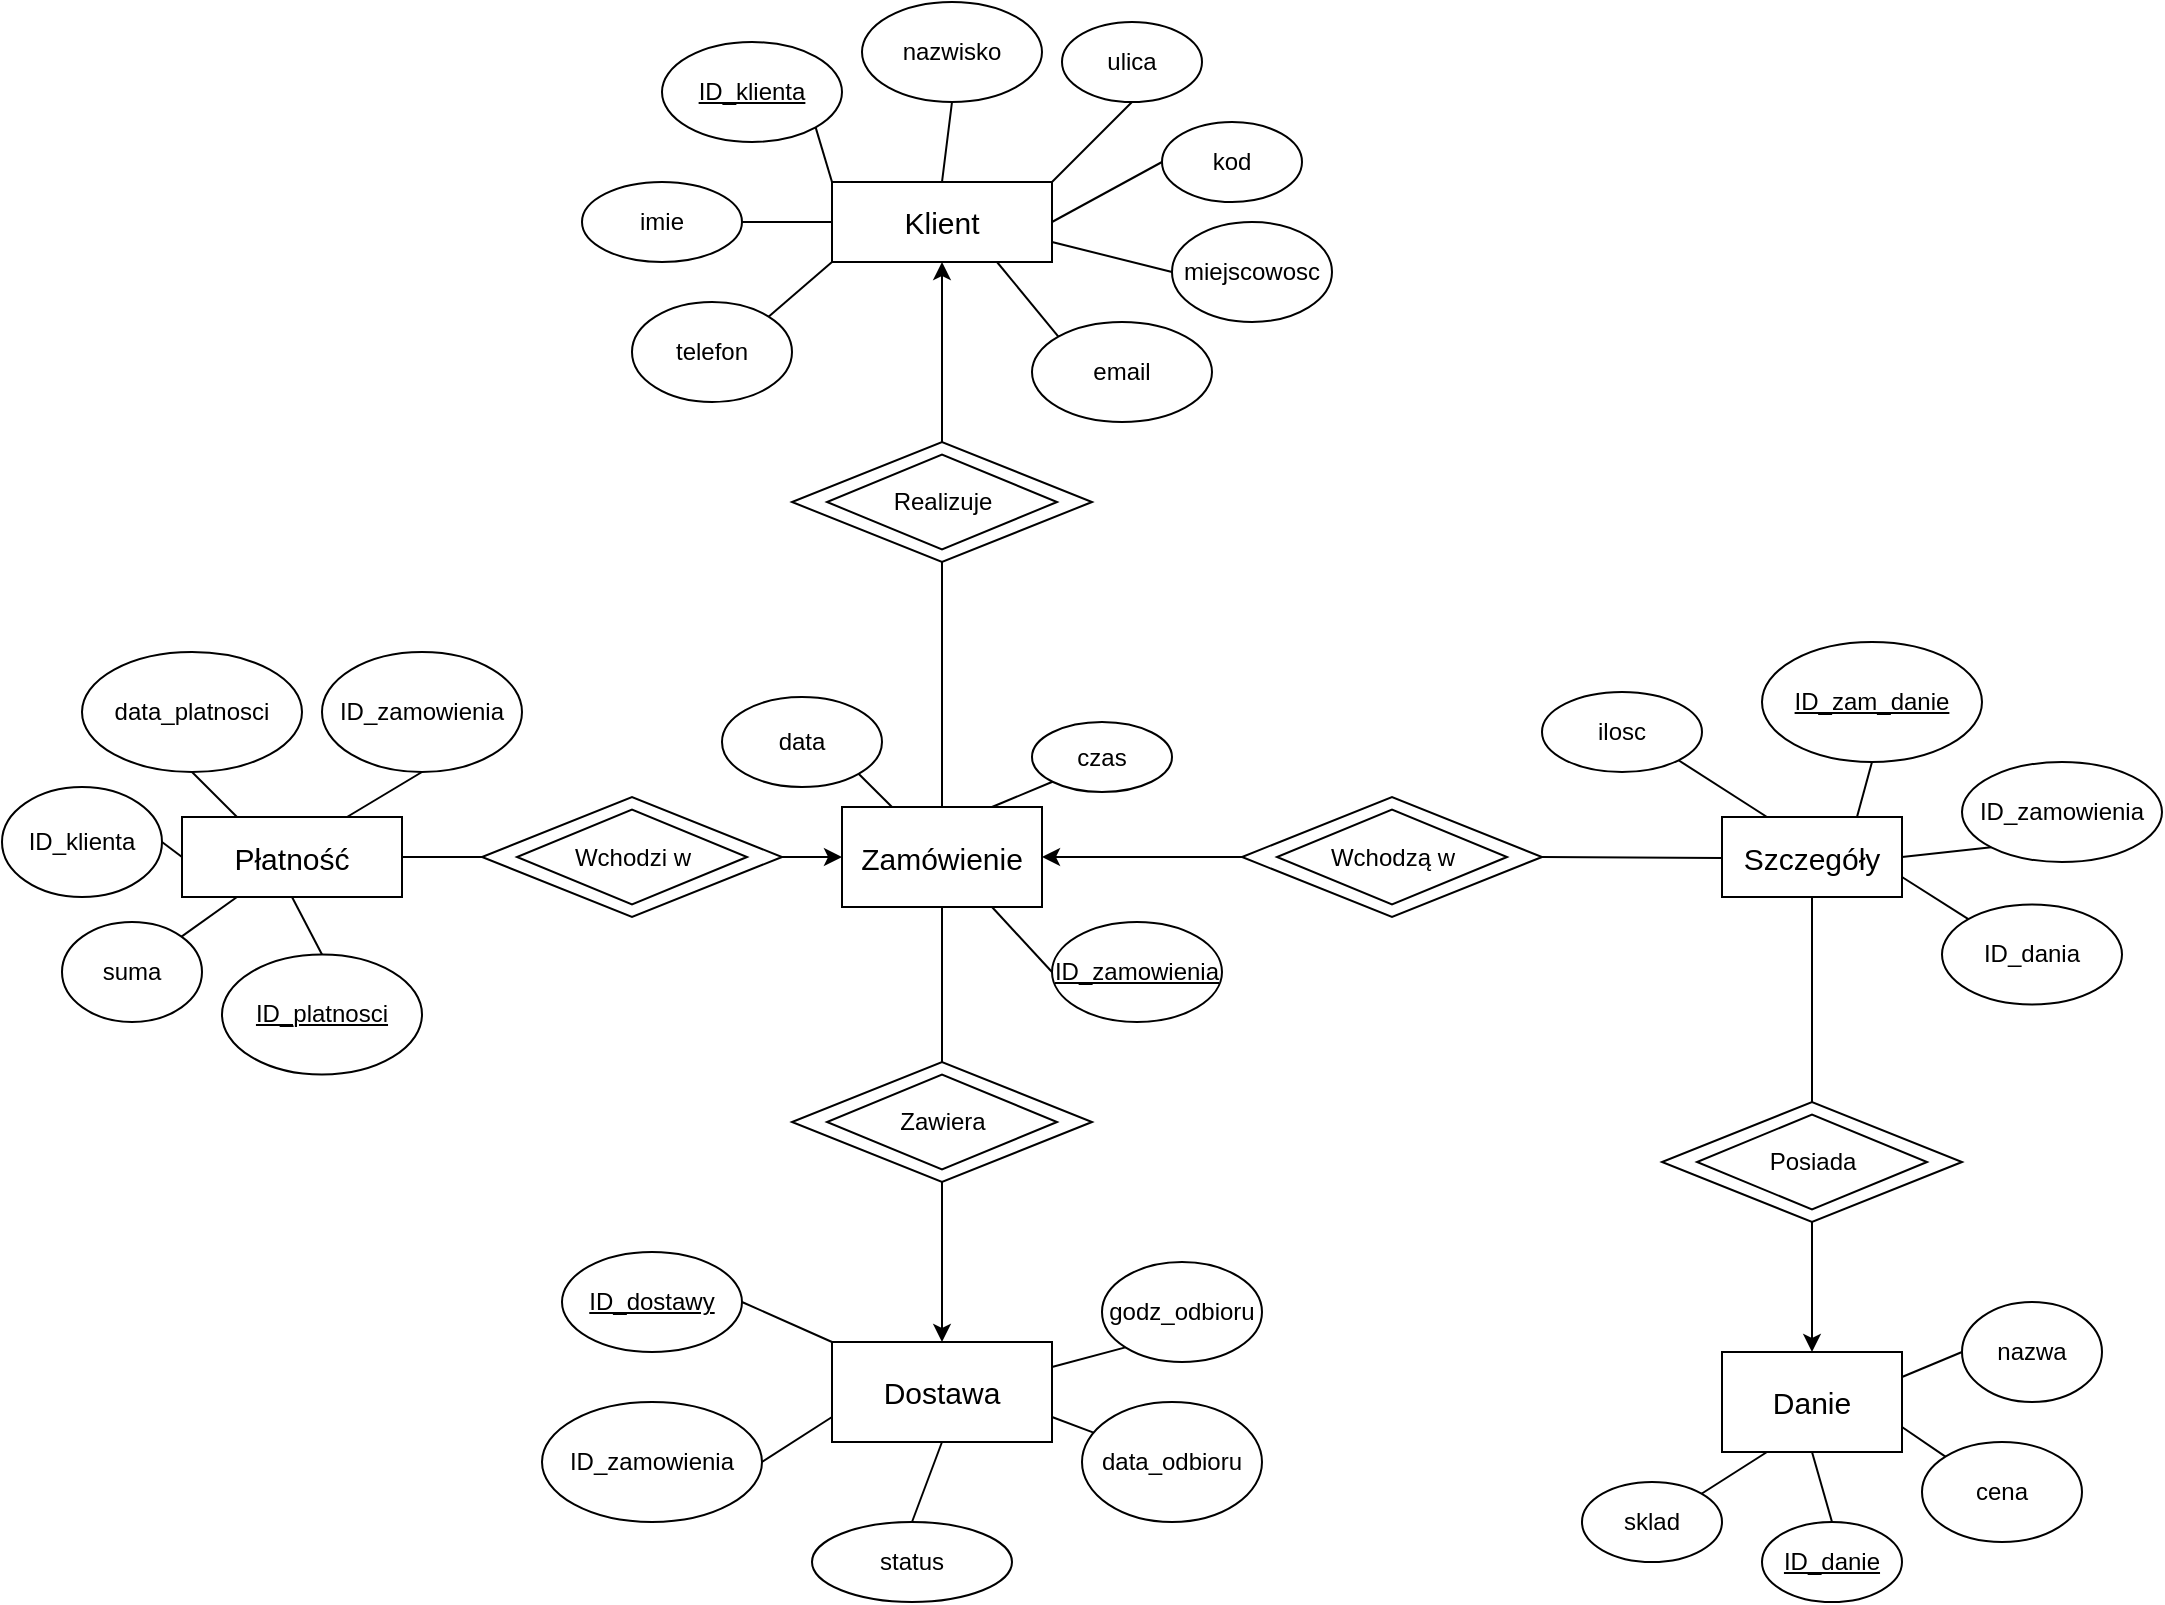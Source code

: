 <mxfile version="21.1.2" type="device">
  <diagram name="Page-1" id="74e2e168-ea6b-b213-b513-2b3c1d86103e">
    <mxGraphModel dx="1586" dy="860" grid="1" gridSize="10" guides="1" tooltips="1" connect="1" arrows="1" fold="1" page="1" pageScale="1" pageWidth="1100" pageHeight="850" background="none" math="0" shadow="0">
      <root>
        <mxCell id="0" />
        <mxCell id="1" parent="0" />
        <mxCell id="E6c6x8Zhx2v9xlgIFuhv-1" value="&lt;font style=&quot;font-size: 15px;&quot;&gt;Zamówienie&lt;/font&gt;" style="rounded=0;whiteSpace=wrap;html=1;" vertex="1" parent="1">
          <mxGeometry x="420" y="422.5" width="100" height="50" as="geometry" />
        </mxCell>
        <mxCell id="E6c6x8Zhx2v9xlgIFuhv-3" value="&lt;font style=&quot;font-size: 12px;&quot;&gt;data&lt;/font&gt;" style="ellipse;whiteSpace=wrap;html=1;" vertex="1" parent="1">
          <mxGeometry x="360" y="367.5" width="80" height="45" as="geometry" />
        </mxCell>
        <mxCell id="E6c6x8Zhx2v9xlgIFuhv-4" value="&lt;font style=&quot;font-size: 12px;&quot;&gt;czas&lt;/font&gt;" style="ellipse;whiteSpace=wrap;html=1;" vertex="1" parent="1">
          <mxGeometry x="515" y="380" width="70" height="35" as="geometry" />
        </mxCell>
        <mxCell id="E6c6x8Zhx2v9xlgIFuhv-5" value="&lt;font style=&quot;font-size: 15px;&quot;&gt;Płatność&lt;/font&gt;" style="rounded=0;whiteSpace=wrap;html=1;" vertex="1" parent="1">
          <mxGeometry x="90" y="427.5" width="110" height="40" as="geometry" />
        </mxCell>
        <mxCell id="E6c6x8Zhx2v9xlgIFuhv-6" value="&lt;u&gt;ID_platnosci&lt;/u&gt;" style="ellipse;whiteSpace=wrap;html=1;" vertex="1" parent="1">
          <mxGeometry x="110" y="496.25" width="100" height="60" as="geometry" />
        </mxCell>
        <mxCell id="E6c6x8Zhx2v9xlgIFuhv-7" value="&lt;font style=&quot;font-size: 12px;&quot;&gt;data_platnosci&lt;/font&gt;" style="ellipse;whiteSpace=wrap;html=1;" vertex="1" parent="1">
          <mxGeometry x="40" y="345" width="110" height="60" as="geometry" />
        </mxCell>
        <mxCell id="E6c6x8Zhx2v9xlgIFuhv-8" value="ID_zamowienia" style="ellipse;whiteSpace=wrap;html=1;" vertex="1" parent="1">
          <mxGeometry x="160" y="345" width="100" height="60" as="geometry" />
        </mxCell>
        <mxCell id="E6c6x8Zhx2v9xlgIFuhv-9" value="&lt;font style=&quot;font-size: 12px;&quot;&gt;ID_klienta&lt;/font&gt;" style="ellipse;whiteSpace=wrap;html=1;" vertex="1" parent="1">
          <mxGeometry y="412.5" width="80" height="55" as="geometry" />
        </mxCell>
        <mxCell id="E6c6x8Zhx2v9xlgIFuhv-10" value="&lt;font style=&quot;font-size: 12px;&quot;&gt;suma&lt;/font&gt;" style="ellipse;whiteSpace=wrap;html=1;" vertex="1" parent="1">
          <mxGeometry x="30" y="480" width="70" height="50" as="geometry" />
        </mxCell>
        <mxCell id="E6c6x8Zhx2v9xlgIFuhv-13" value="&lt;font style=&quot;font-size: 15px;&quot;&gt;Szczegóły&lt;/font&gt;" style="rounded=0;whiteSpace=wrap;html=1;" vertex="1" parent="1">
          <mxGeometry x="860" y="427.5" width="90" height="40" as="geometry" />
        </mxCell>
        <mxCell id="E6c6x8Zhx2v9xlgIFuhv-15" value="&lt;u&gt;ID_zamowienia&lt;/u&gt;" style="ellipse;whiteSpace=wrap;html=1;" vertex="1" parent="1">
          <mxGeometry x="525" y="480" width="85" height="50" as="geometry" />
        </mxCell>
        <mxCell id="E6c6x8Zhx2v9xlgIFuhv-16" value="&lt;u&gt;ID_zam_danie&lt;/u&gt;" style="ellipse;whiteSpace=wrap;html=1;" vertex="1" parent="1">
          <mxGeometry x="880" y="340" width="110" height="60" as="geometry" />
        </mxCell>
        <mxCell id="E6c6x8Zhx2v9xlgIFuhv-18" value="ID_zamowienia" style="ellipse;whiteSpace=wrap;html=1;" vertex="1" parent="1">
          <mxGeometry x="980" y="400" width="100" height="50" as="geometry" />
        </mxCell>
        <mxCell id="E6c6x8Zhx2v9xlgIFuhv-19" value="ID_dania" style="ellipse;whiteSpace=wrap;html=1;" vertex="1" parent="1">
          <mxGeometry x="970" y="471.25" width="90" height="50" as="geometry" />
        </mxCell>
        <mxCell id="E6c6x8Zhx2v9xlgIFuhv-23" value="ilosc" style="ellipse;whiteSpace=wrap;html=1;" vertex="1" parent="1">
          <mxGeometry x="770" y="365" width="80" height="40" as="geometry" />
        </mxCell>
        <mxCell id="E6c6x8Zhx2v9xlgIFuhv-25" value="&lt;font style=&quot;font-size: 15px;&quot;&gt;Danie&lt;/font&gt;" style="rounded=0;whiteSpace=wrap;html=1;" vertex="1" parent="1">
          <mxGeometry x="860" y="695" width="90" height="50" as="geometry" />
        </mxCell>
        <mxCell id="E6c6x8Zhx2v9xlgIFuhv-27" value="&lt;u&gt;ID_danie&lt;/u&gt;" style="ellipse;whiteSpace=wrap;html=1;" vertex="1" parent="1">
          <mxGeometry x="880" y="780" width="70" height="40" as="geometry" />
        </mxCell>
        <mxCell id="E6c6x8Zhx2v9xlgIFuhv-28" value="sklad" style="ellipse;whiteSpace=wrap;html=1;" vertex="1" parent="1">
          <mxGeometry x="790" y="760" width="70" height="40" as="geometry" />
        </mxCell>
        <mxCell id="E6c6x8Zhx2v9xlgIFuhv-29" value="nazwa" style="ellipse;whiteSpace=wrap;html=1;" vertex="1" parent="1">
          <mxGeometry x="980" y="670" width="70" height="50" as="geometry" />
        </mxCell>
        <mxCell id="E6c6x8Zhx2v9xlgIFuhv-30" value="cena" style="ellipse;whiteSpace=wrap;html=1;" vertex="1" parent="1">
          <mxGeometry x="960" y="740" width="80" height="50" as="geometry" />
        </mxCell>
        <mxCell id="E6c6x8Zhx2v9xlgIFuhv-32" value="&lt;font style=&quot;font-size: 15px;&quot;&gt;Dostawa&lt;/font&gt;" style="rounded=0;whiteSpace=wrap;html=1;" vertex="1" parent="1">
          <mxGeometry x="415" y="690" width="110" height="50" as="geometry" />
        </mxCell>
        <mxCell id="E6c6x8Zhx2v9xlgIFuhv-33" value="&lt;u&gt;ID_dostawy&lt;/u&gt;" style="ellipse;whiteSpace=wrap;html=1;" vertex="1" parent="1">
          <mxGeometry x="280" y="645" width="90" height="50" as="geometry" />
        </mxCell>
        <mxCell id="E6c6x8Zhx2v9xlgIFuhv-34" value="ID_zamowienia" style="ellipse;whiteSpace=wrap;html=1;" vertex="1" parent="1">
          <mxGeometry x="270" y="720" width="110" height="60" as="geometry" />
        </mxCell>
        <mxCell id="E6c6x8Zhx2v9xlgIFuhv-35" value="status" style="ellipse;whiteSpace=wrap;html=1;" vertex="1" parent="1">
          <mxGeometry x="405" y="780" width="100" height="40" as="geometry" />
        </mxCell>
        <mxCell id="E6c6x8Zhx2v9xlgIFuhv-36" value="data_odbioru" style="ellipse;whiteSpace=wrap;html=1;" vertex="1" parent="1">
          <mxGeometry x="540" y="720" width="90" height="60" as="geometry" />
        </mxCell>
        <mxCell id="E6c6x8Zhx2v9xlgIFuhv-37" value="godz_odbioru" style="ellipse;whiteSpace=wrap;html=1;" vertex="1" parent="1">
          <mxGeometry x="550" y="650" width="80" height="50" as="geometry" />
        </mxCell>
        <mxCell id="E6c6x8Zhx2v9xlgIFuhv-43" value="&lt;font style=&quot;font-size: 15px;&quot;&gt;Klient&lt;/font&gt;" style="rounded=0;whiteSpace=wrap;html=1;" vertex="1" parent="1">
          <mxGeometry x="415" y="110" width="110" height="40" as="geometry" />
        </mxCell>
        <mxCell id="E6c6x8Zhx2v9xlgIFuhv-44" value="&lt;u&gt;ID_klienta&lt;/u&gt;" style="ellipse;whiteSpace=wrap;html=1;" vertex="1" parent="1">
          <mxGeometry x="330" y="40" width="90" height="50" as="geometry" />
        </mxCell>
        <mxCell id="E6c6x8Zhx2v9xlgIFuhv-45" value="imie" style="ellipse;whiteSpace=wrap;html=1;" vertex="1" parent="1">
          <mxGeometry x="290" y="110" width="80" height="40" as="geometry" />
        </mxCell>
        <mxCell id="E6c6x8Zhx2v9xlgIFuhv-46" value="nazwisko" style="ellipse;whiteSpace=wrap;html=1;" vertex="1" parent="1">
          <mxGeometry x="430" y="20" width="90" height="50" as="geometry" />
        </mxCell>
        <mxCell id="E6c6x8Zhx2v9xlgIFuhv-47" value="ulica" style="ellipse;whiteSpace=wrap;html=1;" vertex="1" parent="1">
          <mxGeometry x="530" y="30" width="70" height="40" as="geometry" />
        </mxCell>
        <mxCell id="E6c6x8Zhx2v9xlgIFuhv-48" value="kod" style="ellipse;whiteSpace=wrap;html=1;" vertex="1" parent="1">
          <mxGeometry x="580" y="80" width="70" height="40" as="geometry" />
        </mxCell>
        <mxCell id="E6c6x8Zhx2v9xlgIFuhv-49" value="miejscowosc" style="ellipse;whiteSpace=wrap;html=1;" vertex="1" parent="1">
          <mxGeometry x="585" y="130" width="80" height="50" as="geometry" />
        </mxCell>
        <mxCell id="E6c6x8Zhx2v9xlgIFuhv-50" value="telefon" style="ellipse;whiteSpace=wrap;html=1;" vertex="1" parent="1">
          <mxGeometry x="315" y="170" width="80" height="50" as="geometry" />
        </mxCell>
        <mxCell id="E6c6x8Zhx2v9xlgIFuhv-51" value="email" style="ellipse;whiteSpace=wrap;html=1;" vertex="1" parent="1">
          <mxGeometry x="515" y="180" width="90" height="50" as="geometry" />
        </mxCell>
        <mxCell id="E6c6x8Zhx2v9xlgIFuhv-54" value="" style="rhombus;whiteSpace=wrap;html=1;direction=south;" vertex="1" parent="1">
          <mxGeometry x="395" y="240" width="150" height="60" as="geometry" />
        </mxCell>
        <mxCell id="E6c6x8Zhx2v9xlgIFuhv-56" value="Realizuje" style="rhombus;whiteSpace=wrap;html=1;direction=south;" vertex="1" parent="1">
          <mxGeometry x="412.5" y="246.25" width="115" height="47.5" as="geometry" />
        </mxCell>
        <mxCell id="E6c6x8Zhx2v9xlgIFuhv-71" value="" style="endArrow=none;html=1;rounded=0;entryX=0.5;entryY=0;entryDx=0;entryDy=0;exitX=1;exitY=0.5;exitDx=0;exitDy=0;" edge="1" parent="1" source="E6c6x8Zhx2v9xlgIFuhv-54" target="E6c6x8Zhx2v9xlgIFuhv-1">
          <mxGeometry width="50" height="50" relative="1" as="geometry">
            <mxPoint x="420" y="300" as="sourcePoint" />
            <mxPoint x="470" y="250" as="targetPoint" />
          </mxGeometry>
        </mxCell>
        <mxCell id="E6c6x8Zhx2v9xlgIFuhv-74" value="" style="endArrow=classic;html=1;rounded=0;entryX=0.5;entryY=1;entryDx=0;entryDy=0;exitX=0;exitY=0.5;exitDx=0;exitDy=0;" edge="1" parent="1" source="E6c6x8Zhx2v9xlgIFuhv-54" target="E6c6x8Zhx2v9xlgIFuhv-43">
          <mxGeometry width="50" height="50" relative="1" as="geometry">
            <mxPoint x="450" y="270" as="sourcePoint" />
            <mxPoint x="500" y="220" as="targetPoint" />
          </mxGeometry>
        </mxCell>
        <mxCell id="E6c6x8Zhx2v9xlgIFuhv-75" value="" style="endArrow=none;html=1;rounded=0;exitX=1;exitY=0;exitDx=0;exitDy=0;entryX=0;entryY=1;entryDx=0;entryDy=0;" edge="1" parent="1" source="E6c6x8Zhx2v9xlgIFuhv-50" target="E6c6x8Zhx2v9xlgIFuhv-43">
          <mxGeometry width="50" height="50" relative="1" as="geometry">
            <mxPoint x="420" y="150" as="sourcePoint" />
            <mxPoint x="470" y="100" as="targetPoint" />
          </mxGeometry>
        </mxCell>
        <mxCell id="E6c6x8Zhx2v9xlgIFuhv-76" value="" style="endArrow=none;html=1;rounded=0;exitX=1;exitY=0.5;exitDx=0;exitDy=0;entryX=0;entryY=0.5;entryDx=0;entryDy=0;" edge="1" parent="1" source="E6c6x8Zhx2v9xlgIFuhv-45" target="E6c6x8Zhx2v9xlgIFuhv-43">
          <mxGeometry width="50" height="50" relative="1" as="geometry">
            <mxPoint x="380" y="150" as="sourcePoint" />
            <mxPoint x="430" y="100" as="targetPoint" />
          </mxGeometry>
        </mxCell>
        <mxCell id="E6c6x8Zhx2v9xlgIFuhv-77" value="" style="endArrow=none;html=1;rounded=0;exitX=1;exitY=1;exitDx=0;exitDy=0;entryX=0;entryY=0;entryDx=0;entryDy=0;" edge="1" parent="1" source="E6c6x8Zhx2v9xlgIFuhv-44" target="E6c6x8Zhx2v9xlgIFuhv-43">
          <mxGeometry width="50" height="50" relative="1" as="geometry">
            <mxPoint x="450" y="130" as="sourcePoint" />
            <mxPoint x="500" y="80" as="targetPoint" />
          </mxGeometry>
        </mxCell>
        <mxCell id="E6c6x8Zhx2v9xlgIFuhv-78" value="" style="endArrow=none;html=1;rounded=0;entryX=0.5;entryY=1;entryDx=0;entryDy=0;exitX=0.5;exitY=0;exitDx=0;exitDy=0;" edge="1" parent="1" source="E6c6x8Zhx2v9xlgIFuhv-43" target="E6c6x8Zhx2v9xlgIFuhv-46">
          <mxGeometry width="50" height="50" relative="1" as="geometry">
            <mxPoint x="450" y="130" as="sourcePoint" />
            <mxPoint x="500" y="80" as="targetPoint" />
          </mxGeometry>
        </mxCell>
        <mxCell id="E6c6x8Zhx2v9xlgIFuhv-79" value="" style="endArrow=none;html=1;rounded=0;entryX=0.5;entryY=1;entryDx=0;entryDy=0;exitX=1;exitY=0;exitDx=0;exitDy=0;" edge="1" parent="1" source="E6c6x8Zhx2v9xlgIFuhv-43" target="E6c6x8Zhx2v9xlgIFuhv-47">
          <mxGeometry width="50" height="50" relative="1" as="geometry">
            <mxPoint x="540" y="130" as="sourcePoint" />
            <mxPoint x="590" y="80" as="targetPoint" />
          </mxGeometry>
        </mxCell>
        <mxCell id="E6c6x8Zhx2v9xlgIFuhv-80" value="" style="endArrow=none;html=1;rounded=0;entryX=0;entryY=0.5;entryDx=0;entryDy=0;exitX=1;exitY=0.5;exitDx=0;exitDy=0;" edge="1" parent="1" source="E6c6x8Zhx2v9xlgIFuhv-43" target="E6c6x8Zhx2v9xlgIFuhv-48">
          <mxGeometry width="50" height="50" relative="1" as="geometry">
            <mxPoint x="540" y="130" as="sourcePoint" />
            <mxPoint x="590" y="80" as="targetPoint" />
          </mxGeometry>
        </mxCell>
        <mxCell id="E6c6x8Zhx2v9xlgIFuhv-81" value="" style="endArrow=none;html=1;rounded=0;exitX=1;exitY=0.75;exitDx=0;exitDy=0;entryX=0;entryY=0.5;entryDx=0;entryDy=0;" edge="1" parent="1" source="E6c6x8Zhx2v9xlgIFuhv-43" target="E6c6x8Zhx2v9xlgIFuhv-49">
          <mxGeometry width="50" height="50" relative="1" as="geometry">
            <mxPoint x="540" y="130" as="sourcePoint" />
            <mxPoint x="590" y="80" as="targetPoint" />
          </mxGeometry>
        </mxCell>
        <mxCell id="E6c6x8Zhx2v9xlgIFuhv-82" value="" style="endArrow=none;html=1;rounded=0;exitX=0.75;exitY=1;exitDx=0;exitDy=0;entryX=0;entryY=0;entryDx=0;entryDy=0;" edge="1" parent="1" source="E6c6x8Zhx2v9xlgIFuhv-43" target="E6c6x8Zhx2v9xlgIFuhv-51">
          <mxGeometry width="50" height="50" relative="1" as="geometry">
            <mxPoint x="520" y="190" as="sourcePoint" />
            <mxPoint x="570" y="140" as="targetPoint" />
          </mxGeometry>
        </mxCell>
        <mxCell id="E6c6x8Zhx2v9xlgIFuhv-83" value="" style="endArrow=none;html=1;rounded=0;entryX=0.5;entryY=1;entryDx=0;entryDy=0;exitX=0;exitY=0.5;exitDx=0;exitDy=0;" edge="1" parent="1" source="E6c6x8Zhx2v9xlgIFuhv-84" target="E6c6x8Zhx2v9xlgIFuhv-1">
          <mxGeometry width="50" height="50" relative="1" as="geometry">
            <mxPoint x="470" y="530" as="sourcePoint" />
            <mxPoint x="490" y="550" as="targetPoint" />
          </mxGeometry>
        </mxCell>
        <mxCell id="E6c6x8Zhx2v9xlgIFuhv-84" value="" style="rhombus;whiteSpace=wrap;html=1;direction=south;" vertex="1" parent="1">
          <mxGeometry x="395" y="550" width="150" height="60" as="geometry" />
        </mxCell>
        <mxCell id="E6c6x8Zhx2v9xlgIFuhv-85" value="Zawiera" style="rhombus;whiteSpace=wrap;html=1;direction=south;" vertex="1" parent="1">
          <mxGeometry x="412.5" y="556.25" width="115" height="47.5" as="geometry" />
        </mxCell>
        <mxCell id="E6c6x8Zhx2v9xlgIFuhv-86" value="" style="endArrow=classic;html=1;rounded=0;entryX=0.5;entryY=0;entryDx=0;entryDy=0;exitX=1;exitY=0.5;exitDx=0;exitDy=0;" edge="1" parent="1" source="E6c6x8Zhx2v9xlgIFuhv-84" target="E6c6x8Zhx2v9xlgIFuhv-32">
          <mxGeometry width="50" height="50" relative="1" as="geometry">
            <mxPoint x="440" y="620" as="sourcePoint" />
            <mxPoint x="490" y="570" as="targetPoint" />
          </mxGeometry>
        </mxCell>
        <mxCell id="E6c6x8Zhx2v9xlgIFuhv-87" value="" style="endArrow=none;html=1;rounded=0;exitX=1;exitY=0.5;exitDx=0;exitDy=0;entryX=0;entryY=0;entryDx=0;entryDy=0;" edge="1" parent="1" source="E6c6x8Zhx2v9xlgIFuhv-33" target="E6c6x8Zhx2v9xlgIFuhv-32">
          <mxGeometry width="50" height="50" relative="1" as="geometry">
            <mxPoint x="400" y="680" as="sourcePoint" />
            <mxPoint x="450" y="630" as="targetPoint" />
          </mxGeometry>
        </mxCell>
        <mxCell id="E6c6x8Zhx2v9xlgIFuhv-89" value="" style="endArrow=none;html=1;rounded=0;exitX=1;exitY=0.5;exitDx=0;exitDy=0;entryX=0;entryY=0.75;entryDx=0;entryDy=0;" edge="1" parent="1" source="E6c6x8Zhx2v9xlgIFuhv-34" target="E6c6x8Zhx2v9xlgIFuhv-32">
          <mxGeometry width="50" height="50" relative="1" as="geometry">
            <mxPoint x="400" y="680" as="sourcePoint" />
            <mxPoint x="410" y="730" as="targetPoint" />
          </mxGeometry>
        </mxCell>
        <mxCell id="E6c6x8Zhx2v9xlgIFuhv-90" value="" style="endArrow=none;html=1;rounded=0;exitX=0.5;exitY=0;exitDx=0;exitDy=0;entryX=0.5;entryY=1;entryDx=0;entryDy=0;" edge="1" parent="1" source="E6c6x8Zhx2v9xlgIFuhv-35" target="E6c6x8Zhx2v9xlgIFuhv-32">
          <mxGeometry width="50" height="50" relative="1" as="geometry">
            <mxPoint x="380" y="730" as="sourcePoint" />
            <mxPoint x="430" y="680" as="targetPoint" />
          </mxGeometry>
        </mxCell>
        <mxCell id="E6c6x8Zhx2v9xlgIFuhv-91" value="" style="endArrow=none;html=1;rounded=0;exitX=1;exitY=0.75;exitDx=0;exitDy=0;" edge="1" parent="1" source="E6c6x8Zhx2v9xlgIFuhv-32" target="E6c6x8Zhx2v9xlgIFuhv-36">
          <mxGeometry width="50" height="50" relative="1" as="geometry">
            <mxPoint x="470" y="740" as="sourcePoint" />
            <mxPoint x="520" y="690" as="targetPoint" />
          </mxGeometry>
        </mxCell>
        <mxCell id="E6c6x8Zhx2v9xlgIFuhv-92" value="" style="endArrow=none;html=1;rounded=0;entryX=0;entryY=1;entryDx=0;entryDy=0;exitX=1;exitY=0.25;exitDx=0;exitDy=0;" edge="1" parent="1" source="E6c6x8Zhx2v9xlgIFuhv-32" target="E6c6x8Zhx2v9xlgIFuhv-37">
          <mxGeometry width="50" height="50" relative="1" as="geometry">
            <mxPoint x="530" y="700" as="sourcePoint" />
            <mxPoint x="550" y="660" as="targetPoint" />
          </mxGeometry>
        </mxCell>
        <mxCell id="E6c6x8Zhx2v9xlgIFuhv-94" value="" style="rhombus;whiteSpace=wrap;html=1;direction=south;" vertex="1" parent="1">
          <mxGeometry x="240" y="417.5" width="150" height="60" as="geometry" />
        </mxCell>
        <mxCell id="E6c6x8Zhx2v9xlgIFuhv-95" value="Wchodzi w" style="rhombus;whiteSpace=wrap;html=1;direction=south;" vertex="1" parent="1">
          <mxGeometry x="257.5" y="423.75" width="115" height="47.5" as="geometry" />
        </mxCell>
        <mxCell id="E6c6x8Zhx2v9xlgIFuhv-100" value="" style="endArrow=none;html=1;rounded=0;entryX=0.5;entryY=1;entryDx=0;entryDy=0;exitX=1;exitY=0.5;exitDx=0;exitDy=0;" edge="1" parent="1" source="E6c6x8Zhx2v9xlgIFuhv-5" target="E6c6x8Zhx2v9xlgIFuhv-94">
          <mxGeometry width="50" height="50" relative="1" as="geometry">
            <mxPoint x="200" y="510" as="sourcePoint" />
            <mxPoint x="250" y="460" as="targetPoint" />
          </mxGeometry>
        </mxCell>
        <mxCell id="E6c6x8Zhx2v9xlgIFuhv-101" value="" style="endArrow=classic;html=1;rounded=0;entryX=0;entryY=0.5;entryDx=0;entryDy=0;exitX=0.5;exitY=0;exitDx=0;exitDy=0;" edge="1" parent="1" source="E6c6x8Zhx2v9xlgIFuhv-94" target="E6c6x8Zhx2v9xlgIFuhv-1">
          <mxGeometry width="50" height="50" relative="1" as="geometry">
            <mxPoint x="330" y="500" as="sourcePoint" />
            <mxPoint x="380" y="450" as="targetPoint" />
          </mxGeometry>
        </mxCell>
        <mxCell id="E6c6x8Zhx2v9xlgIFuhv-102" value="" style="endArrow=none;html=1;rounded=0;entryX=0.5;entryY=1;entryDx=0;entryDy=0;exitX=0.75;exitY=0;exitDx=0;exitDy=0;" edge="1" parent="1" source="E6c6x8Zhx2v9xlgIFuhv-5" target="E6c6x8Zhx2v9xlgIFuhv-8">
          <mxGeometry width="50" height="50" relative="1" as="geometry">
            <mxPoint x="120" y="480" as="sourcePoint" />
            <mxPoint x="170" y="430" as="targetPoint" />
          </mxGeometry>
        </mxCell>
        <mxCell id="E6c6x8Zhx2v9xlgIFuhv-103" value="" style="endArrow=none;html=1;rounded=0;exitX=0.5;exitY=1;exitDx=0;exitDy=0;entryX=0.25;entryY=0;entryDx=0;entryDy=0;" edge="1" parent="1" source="E6c6x8Zhx2v9xlgIFuhv-7" target="E6c6x8Zhx2v9xlgIFuhv-5">
          <mxGeometry width="50" height="50" relative="1" as="geometry">
            <mxPoint x="120" y="480" as="sourcePoint" />
            <mxPoint x="170" y="430" as="targetPoint" />
          </mxGeometry>
        </mxCell>
        <mxCell id="E6c6x8Zhx2v9xlgIFuhv-104" value="" style="endArrow=none;html=1;rounded=0;entryX=0;entryY=0.5;entryDx=0;entryDy=0;exitX=1;exitY=0.5;exitDx=0;exitDy=0;" edge="1" parent="1" source="E6c6x8Zhx2v9xlgIFuhv-9" target="E6c6x8Zhx2v9xlgIFuhv-5">
          <mxGeometry width="50" height="50" relative="1" as="geometry">
            <mxPoint x="80" y="510" as="sourcePoint" />
            <mxPoint x="130" y="460" as="targetPoint" />
          </mxGeometry>
        </mxCell>
        <mxCell id="E6c6x8Zhx2v9xlgIFuhv-105" value="" style="endArrow=none;html=1;rounded=0;entryX=0.25;entryY=1;entryDx=0;entryDy=0;exitX=1;exitY=0;exitDx=0;exitDy=0;" edge="1" parent="1" source="E6c6x8Zhx2v9xlgIFuhv-10" target="E6c6x8Zhx2v9xlgIFuhv-5">
          <mxGeometry width="50" height="50" relative="1" as="geometry">
            <mxPoint x="80" y="510" as="sourcePoint" />
            <mxPoint x="130" y="460" as="targetPoint" />
          </mxGeometry>
        </mxCell>
        <mxCell id="E6c6x8Zhx2v9xlgIFuhv-106" value="" style="endArrow=none;html=1;rounded=0;entryX=0.5;entryY=1;entryDx=0;entryDy=0;exitX=0.5;exitY=0;exitDx=0;exitDy=0;" edge="1" parent="1" source="E6c6x8Zhx2v9xlgIFuhv-6" target="E6c6x8Zhx2v9xlgIFuhv-5">
          <mxGeometry width="50" height="50" relative="1" as="geometry">
            <mxPoint x="80" y="510" as="sourcePoint" />
            <mxPoint x="130" y="460" as="targetPoint" />
          </mxGeometry>
        </mxCell>
        <mxCell id="E6c6x8Zhx2v9xlgIFuhv-111" value="" style="rhombus;whiteSpace=wrap;html=1;direction=south;" vertex="1" parent="1">
          <mxGeometry x="620" y="417.5" width="150" height="60" as="geometry" />
        </mxCell>
        <mxCell id="E6c6x8Zhx2v9xlgIFuhv-115" value="Wchodzą w" style="rhombus;whiteSpace=wrap;html=1;direction=south;" vertex="1" parent="1">
          <mxGeometry x="637.5" y="423.75" width="115" height="47.5" as="geometry" />
        </mxCell>
        <mxCell id="E6c6x8Zhx2v9xlgIFuhv-116" value="" style="endArrow=none;html=1;rounded=0;entryX=1;entryY=1;entryDx=0;entryDy=0;exitX=0.25;exitY=0;exitDx=0;exitDy=0;" edge="1" parent="1" source="E6c6x8Zhx2v9xlgIFuhv-1" target="E6c6x8Zhx2v9xlgIFuhv-3">
          <mxGeometry width="50" height="50" relative="1" as="geometry">
            <mxPoint x="440" y="480" as="sourcePoint" />
            <mxPoint x="490" y="430" as="targetPoint" />
          </mxGeometry>
        </mxCell>
        <mxCell id="E6c6x8Zhx2v9xlgIFuhv-117" value="" style="endArrow=none;html=1;rounded=0;entryX=0;entryY=1;entryDx=0;entryDy=0;exitX=0.75;exitY=0;exitDx=0;exitDy=0;" edge="1" parent="1" source="E6c6x8Zhx2v9xlgIFuhv-1" target="E6c6x8Zhx2v9xlgIFuhv-4">
          <mxGeometry width="50" height="50" relative="1" as="geometry">
            <mxPoint x="440" y="480" as="sourcePoint" />
            <mxPoint x="490" y="430" as="targetPoint" />
          </mxGeometry>
        </mxCell>
        <mxCell id="E6c6x8Zhx2v9xlgIFuhv-118" value="" style="endArrow=none;html=1;rounded=0;entryX=0.75;entryY=1;entryDx=0;entryDy=0;exitX=0;exitY=0.5;exitDx=0;exitDy=0;" edge="1" parent="1" source="E6c6x8Zhx2v9xlgIFuhv-15" target="E6c6x8Zhx2v9xlgIFuhv-1">
          <mxGeometry width="50" height="50" relative="1" as="geometry">
            <mxPoint x="440" y="480" as="sourcePoint" />
            <mxPoint x="490" y="430" as="targetPoint" />
          </mxGeometry>
        </mxCell>
        <mxCell id="E6c6x8Zhx2v9xlgIFuhv-119" value="" style="endArrow=classic;html=1;rounded=0;entryX=1;entryY=0.5;entryDx=0;entryDy=0;exitX=0.5;exitY=1;exitDx=0;exitDy=0;" edge="1" parent="1" source="E6c6x8Zhx2v9xlgIFuhv-111" target="E6c6x8Zhx2v9xlgIFuhv-1">
          <mxGeometry width="50" height="50" relative="1" as="geometry">
            <mxPoint x="570" y="510" as="sourcePoint" />
            <mxPoint x="620" y="460" as="targetPoint" />
          </mxGeometry>
        </mxCell>
        <mxCell id="E6c6x8Zhx2v9xlgIFuhv-120" value="" style="endArrow=none;html=1;rounded=0;exitX=0.5;exitY=0;exitDx=0;exitDy=0;" edge="1" parent="1" source="E6c6x8Zhx2v9xlgIFuhv-111">
          <mxGeometry width="50" height="50" relative="1" as="geometry">
            <mxPoint x="820" y="500" as="sourcePoint" />
            <mxPoint x="860" y="448" as="targetPoint" />
          </mxGeometry>
        </mxCell>
        <mxCell id="E6c6x8Zhx2v9xlgIFuhv-121" value="" style="rhombus;whiteSpace=wrap;html=1;direction=south;" vertex="1" parent="1">
          <mxGeometry x="830" y="570" width="150" height="60" as="geometry" />
        </mxCell>
        <mxCell id="E6c6x8Zhx2v9xlgIFuhv-122" value="Posiada" style="rhombus;whiteSpace=wrap;html=1;direction=south;" vertex="1" parent="1">
          <mxGeometry x="847.5" y="576.25" width="115" height="47.5" as="geometry" />
        </mxCell>
        <mxCell id="E6c6x8Zhx2v9xlgIFuhv-123" value="" style="endArrow=classic;html=1;rounded=0;entryX=0.5;entryY=0;entryDx=0;entryDy=0;exitX=1;exitY=0.5;exitDx=0;exitDy=0;" edge="1" parent="1" source="E6c6x8Zhx2v9xlgIFuhv-121" target="E6c6x8Zhx2v9xlgIFuhv-25">
          <mxGeometry width="50" height="50" relative="1" as="geometry">
            <mxPoint x="840" y="550" as="sourcePoint" />
            <mxPoint x="890" y="500" as="targetPoint" />
          </mxGeometry>
        </mxCell>
        <mxCell id="E6c6x8Zhx2v9xlgIFuhv-124" value="" style="endArrow=none;html=1;rounded=0;entryX=0.5;entryY=1;entryDx=0;entryDy=0;exitX=0;exitY=0.5;exitDx=0;exitDy=0;" edge="1" parent="1" source="E6c6x8Zhx2v9xlgIFuhv-121" target="E6c6x8Zhx2v9xlgIFuhv-13">
          <mxGeometry width="50" height="50" relative="1" as="geometry">
            <mxPoint x="840" y="550" as="sourcePoint" />
            <mxPoint x="890" y="500" as="targetPoint" />
          </mxGeometry>
        </mxCell>
        <mxCell id="E6c6x8Zhx2v9xlgIFuhv-125" value="" style="endArrow=none;html=1;rounded=0;entryX=1;entryY=1;entryDx=0;entryDy=0;exitX=0.25;exitY=0;exitDx=0;exitDy=0;" edge="1" parent="1" source="E6c6x8Zhx2v9xlgIFuhv-13" target="E6c6x8Zhx2v9xlgIFuhv-23">
          <mxGeometry width="50" height="50" relative="1" as="geometry">
            <mxPoint x="910" y="530" as="sourcePoint" />
            <mxPoint x="960" y="480" as="targetPoint" />
          </mxGeometry>
        </mxCell>
        <mxCell id="E6c6x8Zhx2v9xlgIFuhv-126" value="" style="endArrow=none;html=1;rounded=0;entryX=0.5;entryY=1;entryDx=0;entryDy=0;exitX=0.75;exitY=0;exitDx=0;exitDy=0;" edge="1" parent="1" source="E6c6x8Zhx2v9xlgIFuhv-13" target="E6c6x8Zhx2v9xlgIFuhv-16">
          <mxGeometry width="50" height="50" relative="1" as="geometry">
            <mxPoint x="910" y="530" as="sourcePoint" />
            <mxPoint x="960" y="480" as="targetPoint" />
          </mxGeometry>
        </mxCell>
        <mxCell id="E6c6x8Zhx2v9xlgIFuhv-127" value="" style="endArrow=none;html=1;rounded=0;entryX=0;entryY=1;entryDx=0;entryDy=0;exitX=1;exitY=0.5;exitDx=0;exitDy=0;" edge="1" parent="1" source="E6c6x8Zhx2v9xlgIFuhv-13" target="E6c6x8Zhx2v9xlgIFuhv-18">
          <mxGeometry width="50" height="50" relative="1" as="geometry">
            <mxPoint x="910" y="530" as="sourcePoint" />
            <mxPoint x="960" y="480" as="targetPoint" />
          </mxGeometry>
        </mxCell>
        <mxCell id="E6c6x8Zhx2v9xlgIFuhv-128" value="" style="endArrow=none;html=1;rounded=0;entryX=0;entryY=0;entryDx=0;entryDy=0;exitX=1;exitY=0.75;exitDx=0;exitDy=0;" edge="1" parent="1" source="E6c6x8Zhx2v9xlgIFuhv-13" target="E6c6x8Zhx2v9xlgIFuhv-19">
          <mxGeometry width="50" height="50" relative="1" as="geometry">
            <mxPoint x="910" y="530" as="sourcePoint" />
            <mxPoint x="960" y="480" as="targetPoint" />
          </mxGeometry>
        </mxCell>
        <mxCell id="E6c6x8Zhx2v9xlgIFuhv-129" value="" style="endArrow=none;html=1;rounded=0;exitX=1;exitY=0;exitDx=0;exitDy=0;entryX=0.25;entryY=1;entryDx=0;entryDy=0;" edge="1" parent="1" source="E6c6x8Zhx2v9xlgIFuhv-28" target="E6c6x8Zhx2v9xlgIFuhv-25">
          <mxGeometry width="50" height="50" relative="1" as="geometry">
            <mxPoint x="860" y="740" as="sourcePoint" />
            <mxPoint x="910" y="690" as="targetPoint" />
          </mxGeometry>
        </mxCell>
        <mxCell id="E6c6x8Zhx2v9xlgIFuhv-130" value="" style="endArrow=none;html=1;rounded=0;entryX=0.5;entryY=1;entryDx=0;entryDy=0;exitX=0.5;exitY=0;exitDx=0;exitDy=0;" edge="1" parent="1" source="E6c6x8Zhx2v9xlgIFuhv-27" target="E6c6x8Zhx2v9xlgIFuhv-25">
          <mxGeometry width="50" height="50" relative="1" as="geometry">
            <mxPoint x="860" y="740" as="sourcePoint" />
            <mxPoint x="910" y="690" as="targetPoint" />
          </mxGeometry>
        </mxCell>
        <mxCell id="E6c6x8Zhx2v9xlgIFuhv-131" value="" style="endArrow=none;html=1;rounded=0;exitX=1;exitY=0.75;exitDx=0;exitDy=0;entryX=0;entryY=0;entryDx=0;entryDy=0;" edge="1" parent="1" source="E6c6x8Zhx2v9xlgIFuhv-25" target="E6c6x8Zhx2v9xlgIFuhv-30">
          <mxGeometry width="50" height="50" relative="1" as="geometry">
            <mxPoint x="950" y="730" as="sourcePoint" />
            <mxPoint x="1000" y="680" as="targetPoint" />
          </mxGeometry>
        </mxCell>
        <mxCell id="E6c6x8Zhx2v9xlgIFuhv-132" value="" style="endArrow=none;html=1;rounded=0;entryX=0;entryY=0.5;entryDx=0;entryDy=0;exitX=1;exitY=0.25;exitDx=0;exitDy=0;" edge="1" parent="1" source="E6c6x8Zhx2v9xlgIFuhv-25" target="E6c6x8Zhx2v9xlgIFuhv-29">
          <mxGeometry width="50" height="50" relative="1" as="geometry">
            <mxPoint x="950" y="730" as="sourcePoint" />
            <mxPoint x="1000" y="680" as="targetPoint" />
          </mxGeometry>
        </mxCell>
      </root>
    </mxGraphModel>
  </diagram>
</mxfile>
